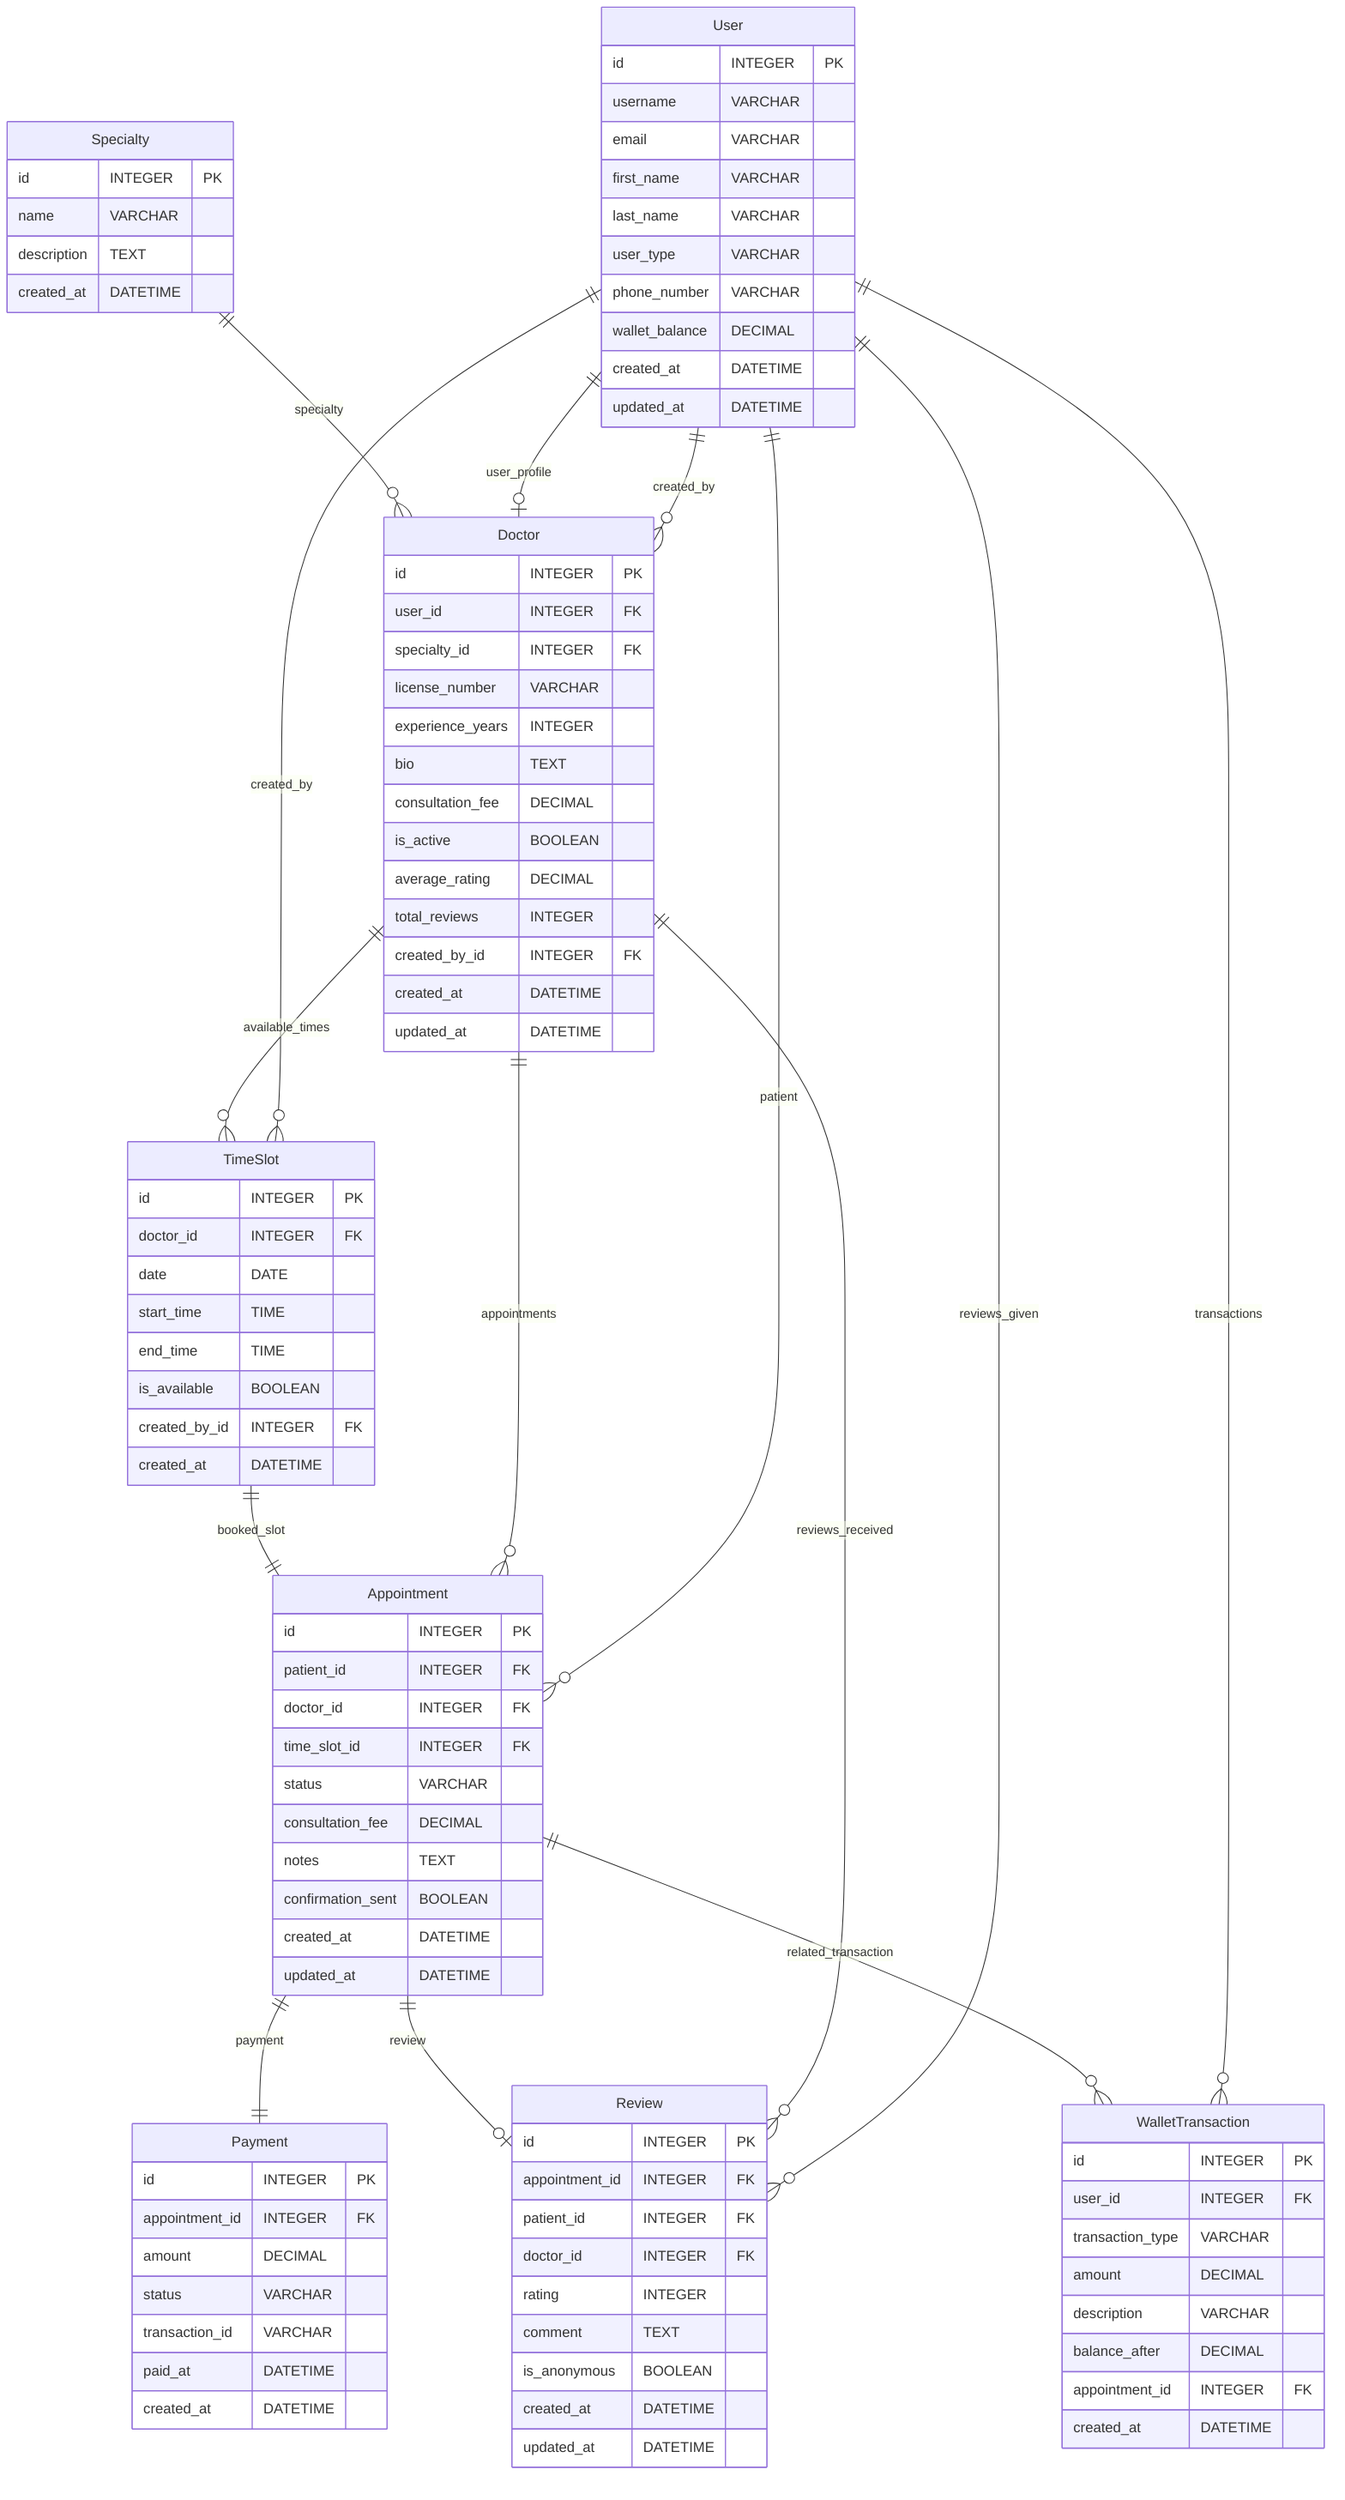 erDiagram
    User {
        id INTEGER PK
        username VARCHAR
        email VARCHAR
        first_name VARCHAR
        last_name VARCHAR
        user_type VARCHAR
        phone_number VARCHAR
        wallet_balance DECIMAL
        created_at DATETIME
        updated_at DATETIME
    }
    
    Specialty {
        id INTEGER PK
        name VARCHAR
        description TEXT
        created_at DATETIME
    }
    
    Doctor {
        id INTEGER PK
        user_id INTEGER FK
        specialty_id INTEGER FK
        license_number VARCHAR
        experience_years INTEGER
        bio TEXT
        consultation_fee DECIMAL
        is_active BOOLEAN
        average_rating DECIMAL
        total_reviews INTEGER
        created_by_id INTEGER FK
        created_at DATETIME
        updated_at DATETIME
    }
    
    TimeSlot {
        id INTEGER PK
        doctor_id INTEGER FK
        date DATE
        start_time TIME
        end_time TIME
        is_available BOOLEAN
        created_by_id INTEGER FK
        created_at DATETIME
    }
    
    Appointment {
        id INTEGER PK
        patient_id INTEGER FK
        doctor_id INTEGER FK
        time_slot_id INTEGER FK
        status VARCHAR
        consultation_fee DECIMAL
        notes TEXT
        confirmation_sent BOOLEAN
        created_at DATETIME
        updated_at DATETIME
    }
    
    Payment {
        id INTEGER PK
        appointment_id INTEGER FK
        amount DECIMAL
        status VARCHAR
        transaction_id VARCHAR
        paid_at DATETIME
        created_at DATETIME
    }
    
    Review {
        id INTEGER PK
        appointment_id INTEGER FK
        patient_id INTEGER FK
        doctor_id INTEGER FK
        rating INTEGER
        comment TEXT
        is_anonymous BOOLEAN
        created_at DATETIME
        updated_at DATETIME
    }
    
    WalletTransaction {
        id INTEGER PK
        user_id INTEGER FK
        transaction_type VARCHAR
        amount DECIMAL
        description VARCHAR
        balance_after DECIMAL
        appointment_id INTEGER FK
        created_at DATETIME
    }

    %% Relationships
    User ||--o{ Doctor : "created_by"
    User ||--o| Doctor : "user_profile"
    User ||--o{ TimeSlot : "created_by"
    User ||--o{ Appointment : "patient"
    User ||--o{ Review : "reviews_given"
    User ||--o{ WalletTransaction : "transactions"
    
    Specialty ||--o{ Doctor : "specialty"
    
    Doctor ||--o{ TimeSlot : "available_times"
    Doctor ||--o{ Appointment : "appointments"
    Doctor ||--o{ Review : "reviews_received"
    
    TimeSlot ||--|| Appointment : "booked_slot"
    
    Appointment ||--|| Payment : "payment"
    Appointment ||--o| Review : "review"
    Appointment ||--o{ WalletTransaction : "related_transaction"